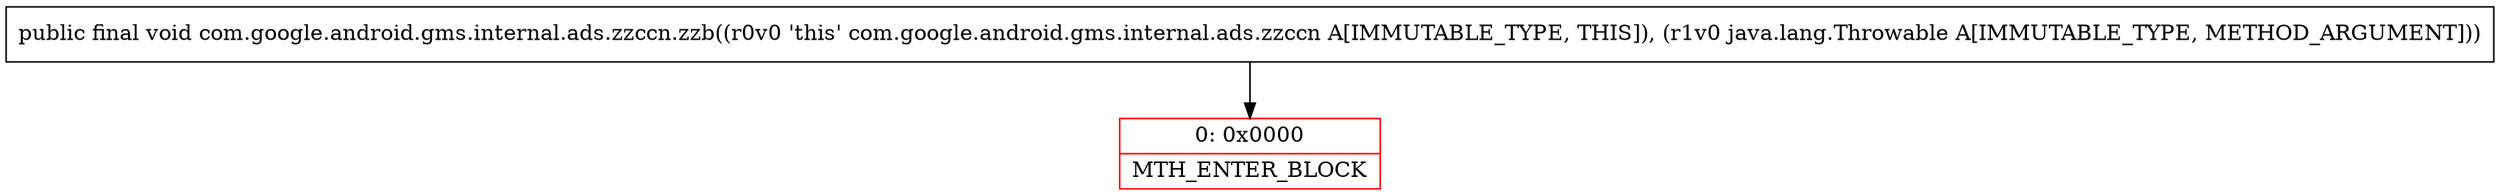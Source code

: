digraph "CFG forcom.google.android.gms.internal.ads.zzccn.zzb(Ljava\/lang\/Throwable;)V" {
subgraph cluster_Region_1336899721 {
label = "R(0)";
node [shape=record,color=blue];
}
Node_0 [shape=record,color=red,label="{0\:\ 0x0000|MTH_ENTER_BLOCK\l}"];
MethodNode[shape=record,label="{public final void com.google.android.gms.internal.ads.zzccn.zzb((r0v0 'this' com.google.android.gms.internal.ads.zzccn A[IMMUTABLE_TYPE, THIS]), (r1v0 java.lang.Throwable A[IMMUTABLE_TYPE, METHOD_ARGUMENT])) }"];
MethodNode -> Node_0;
}

